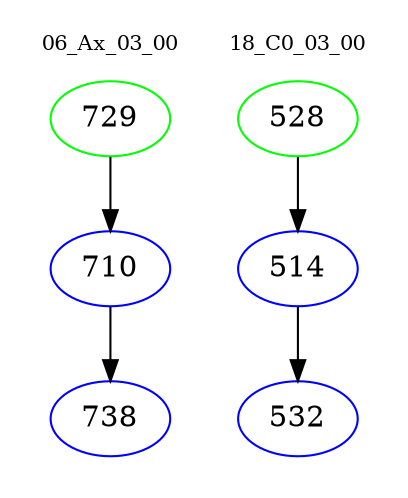 digraph{
subgraph cluster_0 {
color = white
label = "06_Ax_03_00";
fontsize=10;
T0_729 [label="729", color="green"]
T0_729 -> T0_710 [color="black"]
T0_710 [label="710", color="blue"]
T0_710 -> T0_738 [color="black"]
T0_738 [label="738", color="blue"]
}
subgraph cluster_1 {
color = white
label = "18_C0_03_00";
fontsize=10;
T1_528 [label="528", color="green"]
T1_528 -> T1_514 [color="black"]
T1_514 [label="514", color="blue"]
T1_514 -> T1_532 [color="black"]
T1_532 [label="532", color="blue"]
}
}
